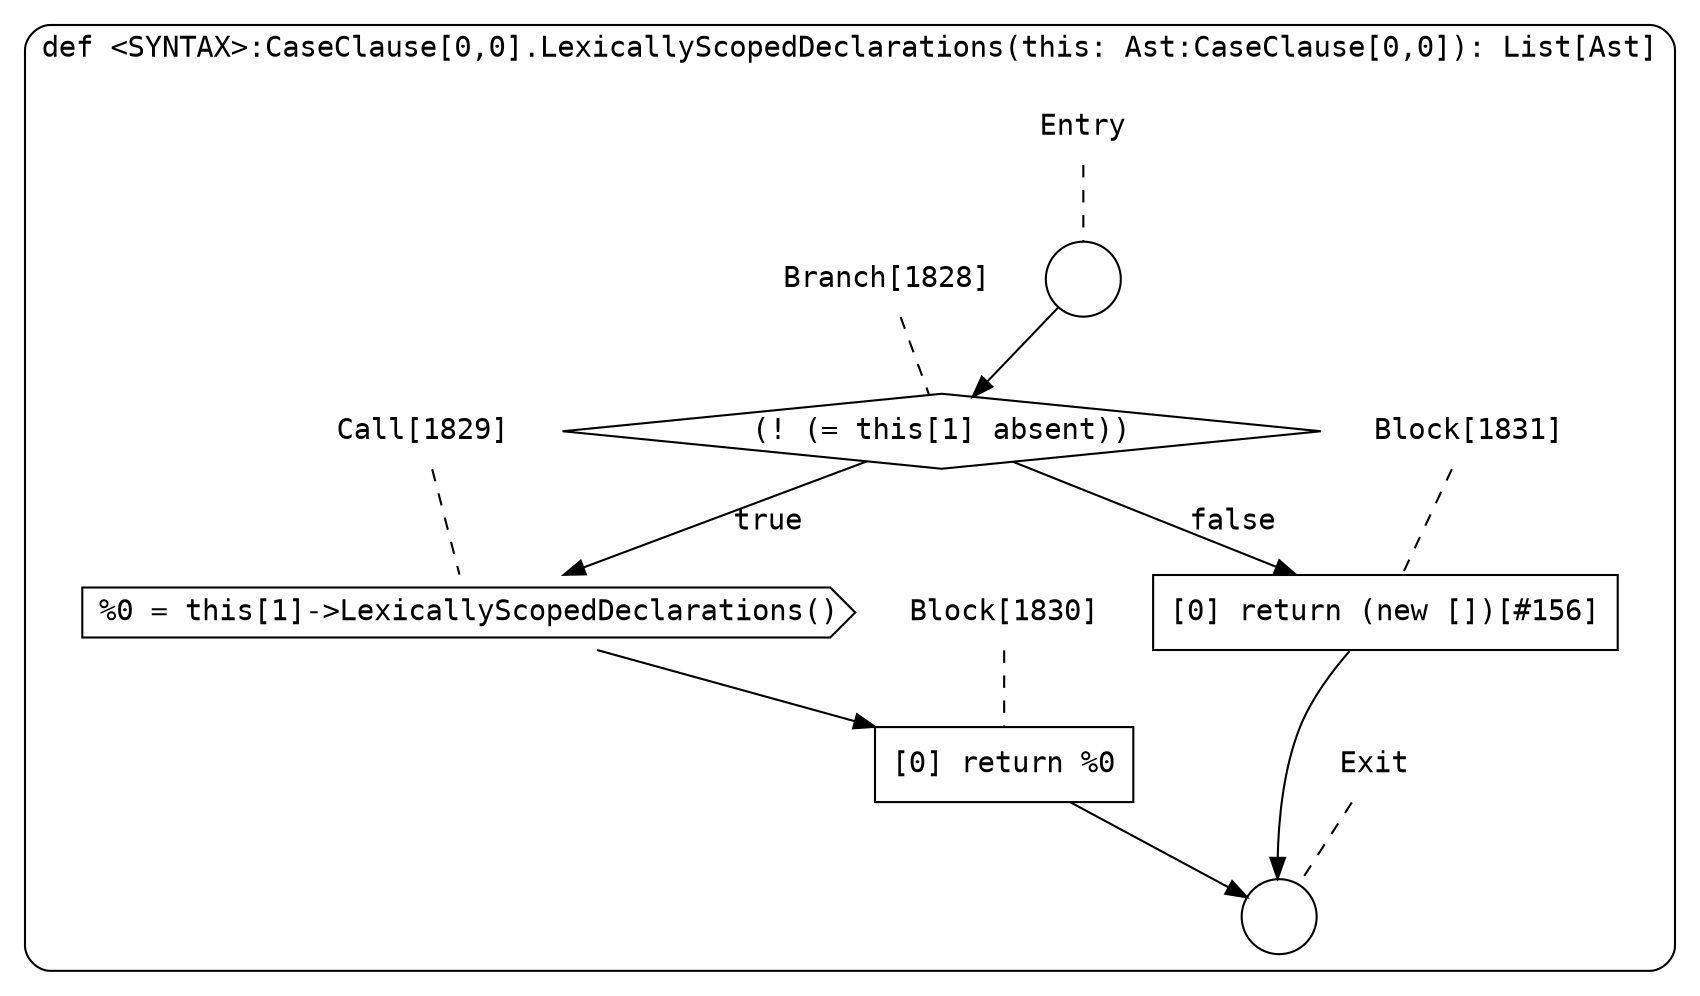 digraph {
  graph [fontname = "Consolas"]
  node [fontname = "Consolas"]
  edge [fontname = "Consolas"]
  subgraph cluster294 {
    label = "def <SYNTAX>:CaseClause[0,0].LexicallyScopedDeclarations(this: Ast:CaseClause[0,0]): List[Ast]"
    style = rounded
    cluster294_entry_name [shape=none, label=<<font color="black">Entry</font>>]
    cluster294_entry_name -> cluster294_entry [arrowhead=none, color="black", style=dashed]
    cluster294_entry [shape=circle label=" " color="black" fillcolor="white" style=filled]
    cluster294_entry -> node1828 [color="black"]
    cluster294_exit_name [shape=none, label=<<font color="black">Exit</font>>]
    cluster294_exit_name -> cluster294_exit [arrowhead=none, color="black", style=dashed]
    cluster294_exit [shape=circle label=" " color="black" fillcolor="white" style=filled]
    node1828_name [shape=none, label=<<font color="black">Branch[1828]</font>>]
    node1828_name -> node1828 [arrowhead=none, color="black", style=dashed]
    node1828 [shape=diamond, label=<<font color="black">(! (= this[1] absent))</font>> color="black" fillcolor="white", style=filled]
    node1828 -> node1829 [label=<<font color="black">true</font>> color="black"]
    node1828 -> node1831 [label=<<font color="black">false</font>> color="black"]
    node1829_name [shape=none, label=<<font color="black">Call[1829]</font>>]
    node1829_name -> node1829 [arrowhead=none, color="black", style=dashed]
    node1829 [shape=cds, label=<<font color="black">%0 = this[1]-&gt;LexicallyScopedDeclarations()</font>> color="black" fillcolor="white", style=filled]
    node1829 -> node1830 [color="black"]
    node1831_name [shape=none, label=<<font color="black">Block[1831]</font>>]
    node1831_name -> node1831 [arrowhead=none, color="black", style=dashed]
    node1831 [shape=box, label=<<font color="black">[0] return (new [])[#156]<BR ALIGN="LEFT"/></font>> color="black" fillcolor="white", style=filled]
    node1831 -> cluster294_exit [color="black"]
    node1830_name [shape=none, label=<<font color="black">Block[1830]</font>>]
    node1830_name -> node1830 [arrowhead=none, color="black", style=dashed]
    node1830 [shape=box, label=<<font color="black">[0] return %0<BR ALIGN="LEFT"/></font>> color="black" fillcolor="white", style=filled]
    node1830 -> cluster294_exit [color="black"]
  }
}